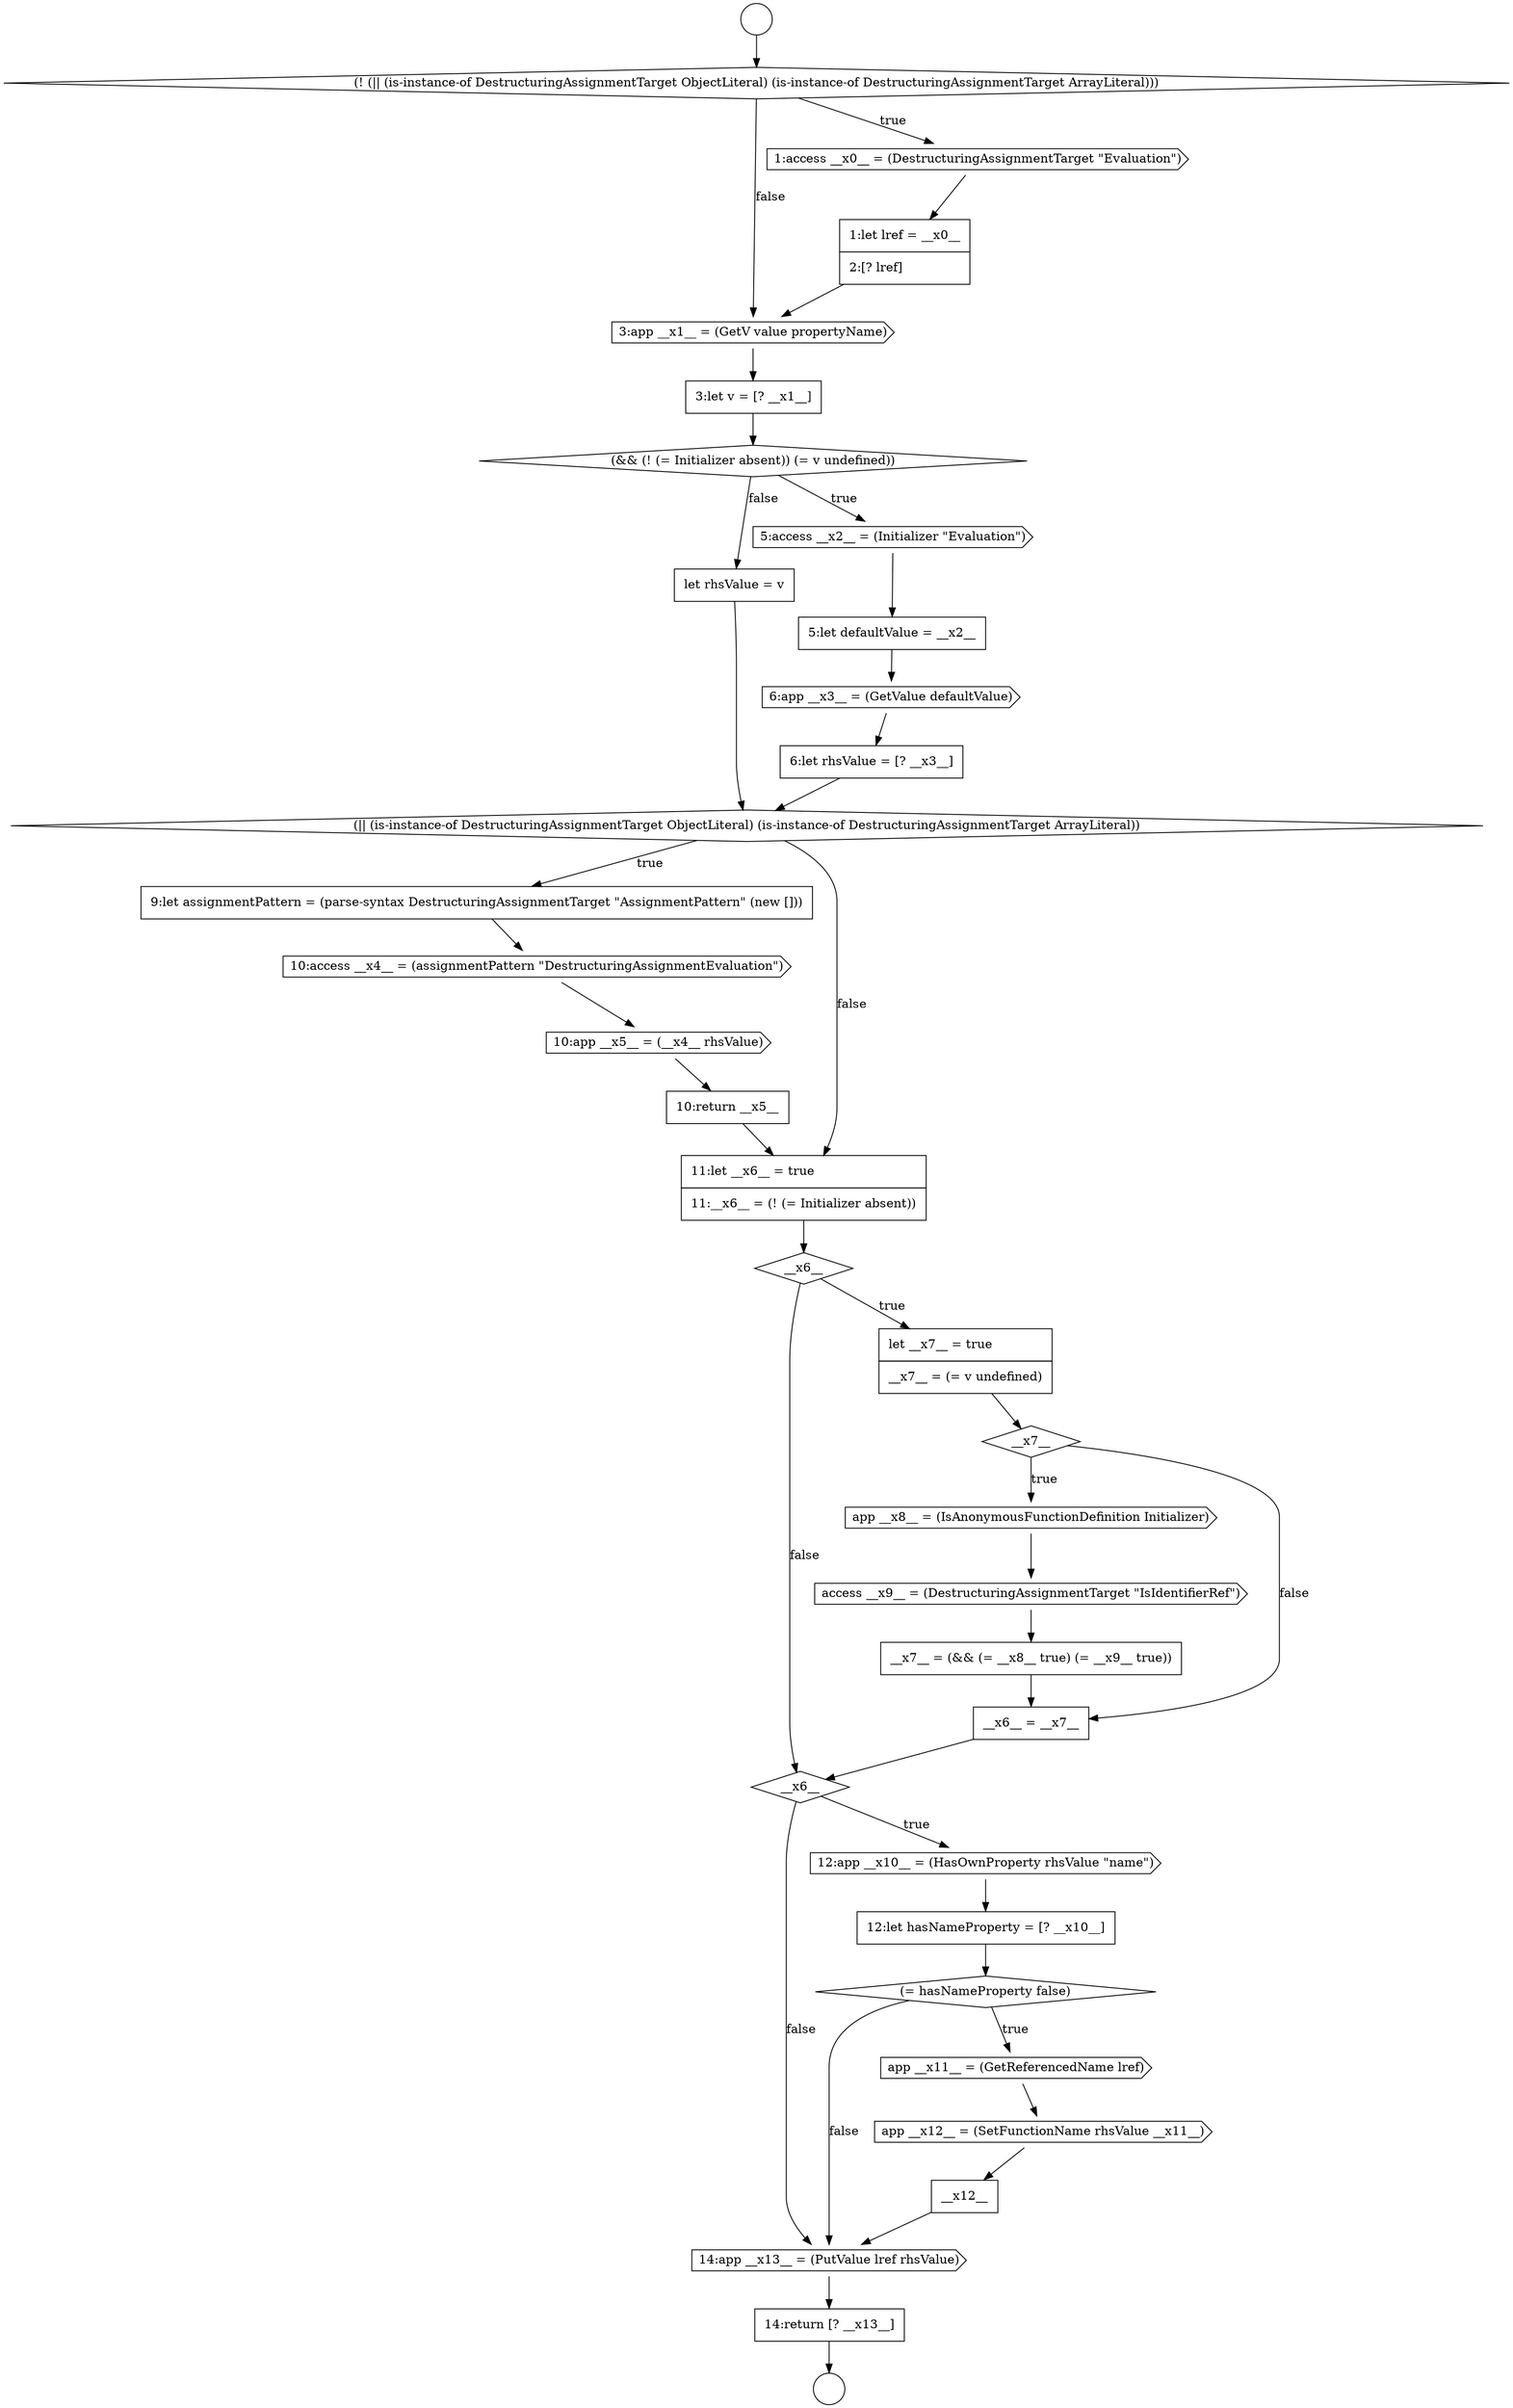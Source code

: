digraph {
  node5422 [shape=cds, label=<<font color="black">app __x8__ = (IsAnonymousFunctionDefinition Initializer)</font>> color="black" fillcolor="white" style=filled]
  node5405 [shape=cds, label=<<font color="black">3:app __x1__ = (GetV value propertyName)</font>> color="black" fillcolor="white" style=filled]
  node5429 [shape=diamond, label=<<font color="black">(= hasNameProperty false)</font>> color="black" fillcolor="white" style=filled]
  node5433 [shape=cds, label=<<font color="black">14:app __x13__ = (PutValue lref rhsValue)</font>> color="black" fillcolor="white" style=filled]
  node5401 [shape=circle label=" " color="black" fillcolor="white" style=filled]
  node5400 [shape=circle label=" " color="black" fillcolor="white" style=filled]
  node5407 [shape=diamond, label=<<font color="black">(&amp;&amp; (! (= Initializer absent)) (= v undefined))</font>> color="black" fillcolor="white" style=filled]
  node5410 [shape=cds, label=<<font color="black">6:app __x3__ = (GetValue defaultValue)</font>> color="black" fillcolor="white" style=filled]
  node5403 [shape=cds, label=<<font color="black">1:access __x0__ = (DestructuringAssignmentTarget &quot;Evaluation&quot;)</font>> color="black" fillcolor="white" style=filled]
  node5421 [shape=diamond, label=<<font color="black">__x7__</font>> color="black" fillcolor="white" style=filled]
  node5426 [shape=diamond, label=<<font color="black">__x6__</font>> color="black" fillcolor="white" style=filled]
  node5430 [shape=cds, label=<<font color="black">app __x11__ = (GetReferencedName lref)</font>> color="black" fillcolor="white" style=filled]
  node5425 [shape=none, margin=0, label=<<font color="black">
    <table border="0" cellborder="1" cellspacing="0" cellpadding="10">
      <tr><td align="left">__x6__ = __x7__</td></tr>
    </table>
  </font>> color="black" fillcolor="white" style=filled]
  node5412 [shape=none, margin=0, label=<<font color="black">
    <table border="0" cellborder="1" cellspacing="0" cellpadding="10">
      <tr><td align="left">let rhsValue = v</td></tr>
    </table>
  </font>> color="black" fillcolor="white" style=filled]
  node5406 [shape=none, margin=0, label=<<font color="black">
    <table border="0" cellborder="1" cellspacing="0" cellpadding="10">
      <tr><td align="left">3:let v = [? __x1__]</td></tr>
    </table>
  </font>> color="black" fillcolor="white" style=filled]
  node5411 [shape=none, margin=0, label=<<font color="black">
    <table border="0" cellborder="1" cellspacing="0" cellpadding="10">
      <tr><td align="left">6:let rhsValue = [? __x3__]</td></tr>
    </table>
  </font>> color="black" fillcolor="white" style=filled]
  node5416 [shape=cds, label=<<font color="black">10:app __x5__ = (__x4__ rhsValue)</font>> color="black" fillcolor="white" style=filled]
  node5423 [shape=cds, label=<<font color="black">access __x9__ = (DestructuringAssignmentTarget &quot;IsIdentifierRef&quot;)</font>> color="black" fillcolor="white" style=filled]
  node5428 [shape=none, margin=0, label=<<font color="black">
    <table border="0" cellborder="1" cellspacing="0" cellpadding="10">
      <tr><td align="left">12:let hasNameProperty = [? __x10__]</td></tr>
    </table>
  </font>> color="black" fillcolor="white" style=filled]
  node5402 [shape=diamond, label=<<font color="black">(! (|| (is-instance-of DestructuringAssignmentTarget ObjectLiteral) (is-instance-of DestructuringAssignmentTarget ArrayLiteral)))</font>> color="black" fillcolor="white" style=filled]
  node5415 [shape=cds, label=<<font color="black">10:access __x4__ = (assignmentPattern &quot;DestructuringAssignmentEvaluation&quot;)</font>> color="black" fillcolor="white" style=filled]
  node5434 [shape=none, margin=0, label=<<font color="black">
    <table border="0" cellborder="1" cellspacing="0" cellpadding="10">
      <tr><td align="left">14:return [? __x13__]</td></tr>
    </table>
  </font>> color="black" fillcolor="white" style=filled]
  node5419 [shape=diamond, label=<<font color="black">__x6__</font>> color="black" fillcolor="white" style=filled]
  node5417 [shape=none, margin=0, label=<<font color="black">
    <table border="0" cellborder="1" cellspacing="0" cellpadding="10">
      <tr><td align="left">10:return __x5__</td></tr>
    </table>
  </font>> color="black" fillcolor="white" style=filled]
  node5427 [shape=cds, label=<<font color="black">12:app __x10__ = (HasOwnProperty rhsValue &quot;name&quot;)</font>> color="black" fillcolor="white" style=filled]
  node5432 [shape=none, margin=0, label=<<font color="black">
    <table border="0" cellborder="1" cellspacing="0" cellpadding="10">
      <tr><td align="left">__x12__</td></tr>
    </table>
  </font>> color="black" fillcolor="white" style=filled]
  node5424 [shape=none, margin=0, label=<<font color="black">
    <table border="0" cellborder="1" cellspacing="0" cellpadding="10">
      <tr><td align="left">__x7__ = (&amp;&amp; (= __x8__ true) (= __x9__ true))</td></tr>
    </table>
  </font>> color="black" fillcolor="white" style=filled]
  node5414 [shape=none, margin=0, label=<<font color="black">
    <table border="0" cellborder="1" cellspacing="0" cellpadding="10">
      <tr><td align="left">9:let assignmentPattern = (parse-syntax DestructuringAssignmentTarget &quot;AssignmentPattern&quot; (new []))</td></tr>
    </table>
  </font>> color="black" fillcolor="white" style=filled]
  node5431 [shape=cds, label=<<font color="black">app __x12__ = (SetFunctionName rhsValue __x11__)</font>> color="black" fillcolor="white" style=filled]
  node5420 [shape=none, margin=0, label=<<font color="black">
    <table border="0" cellborder="1" cellspacing="0" cellpadding="10">
      <tr><td align="left">let __x7__ = true</td></tr>
      <tr><td align="left">__x7__ = (= v undefined)</td></tr>
    </table>
  </font>> color="black" fillcolor="white" style=filled]
  node5418 [shape=none, margin=0, label=<<font color="black">
    <table border="0" cellborder="1" cellspacing="0" cellpadding="10">
      <tr><td align="left">11:let __x6__ = true</td></tr>
      <tr><td align="left">11:__x6__ = (! (= Initializer absent))</td></tr>
    </table>
  </font>> color="black" fillcolor="white" style=filled]
  node5408 [shape=cds, label=<<font color="black">5:access __x2__ = (Initializer &quot;Evaluation&quot;)</font>> color="black" fillcolor="white" style=filled]
  node5409 [shape=none, margin=0, label=<<font color="black">
    <table border="0" cellborder="1" cellspacing="0" cellpadding="10">
      <tr><td align="left">5:let defaultValue = __x2__</td></tr>
    </table>
  </font>> color="black" fillcolor="white" style=filled]
  node5404 [shape=none, margin=0, label=<<font color="black">
    <table border="0" cellborder="1" cellspacing="0" cellpadding="10">
      <tr><td align="left">1:let lref = __x0__</td></tr>
      <tr><td align="left">2:[? lref]</td></tr>
    </table>
  </font>> color="black" fillcolor="white" style=filled]
  node5413 [shape=diamond, label=<<font color="black">(|| (is-instance-of DestructuringAssignmentTarget ObjectLiteral) (is-instance-of DestructuringAssignmentTarget ArrayLiteral))</font>> color="black" fillcolor="white" style=filled]
  node5419 -> node5420 [label=<<font color="black">true</font>> color="black"]
  node5419 -> node5426 [label=<<font color="black">false</font>> color="black"]
  node5416 -> node5417 [ color="black"]
  node5423 -> node5424 [ color="black"]
  node5434 -> node5401 [ color="black"]
  node5424 -> node5425 [ color="black"]
  node5425 -> node5426 [ color="black"]
  node5429 -> node5430 [label=<<font color="black">true</font>> color="black"]
  node5429 -> node5433 [label=<<font color="black">false</font>> color="black"]
  node5428 -> node5429 [ color="black"]
  node5430 -> node5431 [ color="black"]
  node5418 -> node5419 [ color="black"]
  node5420 -> node5421 [ color="black"]
  node5408 -> node5409 [ color="black"]
  node5405 -> node5406 [ color="black"]
  node5417 -> node5418 [ color="black"]
  node5431 -> node5432 [ color="black"]
  node5421 -> node5422 [label=<<font color="black">true</font>> color="black"]
  node5421 -> node5425 [label=<<font color="black">false</font>> color="black"]
  node5402 -> node5403 [label=<<font color="black">true</font>> color="black"]
  node5402 -> node5405 [label=<<font color="black">false</font>> color="black"]
  node5404 -> node5405 [ color="black"]
  node5427 -> node5428 [ color="black"]
  node5414 -> node5415 [ color="black"]
  node5422 -> node5423 [ color="black"]
  node5409 -> node5410 [ color="black"]
  node5400 -> node5402 [ color="black"]
  node5413 -> node5414 [label=<<font color="black">true</font>> color="black"]
  node5413 -> node5418 [label=<<font color="black">false</font>> color="black"]
  node5410 -> node5411 [ color="black"]
  node5403 -> node5404 [ color="black"]
  node5407 -> node5408 [label=<<font color="black">true</font>> color="black"]
  node5407 -> node5412 [label=<<font color="black">false</font>> color="black"]
  node5415 -> node5416 [ color="black"]
  node5426 -> node5427 [label=<<font color="black">true</font>> color="black"]
  node5426 -> node5433 [label=<<font color="black">false</font>> color="black"]
  node5412 -> node5413 [ color="black"]
  node5411 -> node5413 [ color="black"]
  node5432 -> node5433 [ color="black"]
  node5406 -> node5407 [ color="black"]
  node5433 -> node5434 [ color="black"]
}
